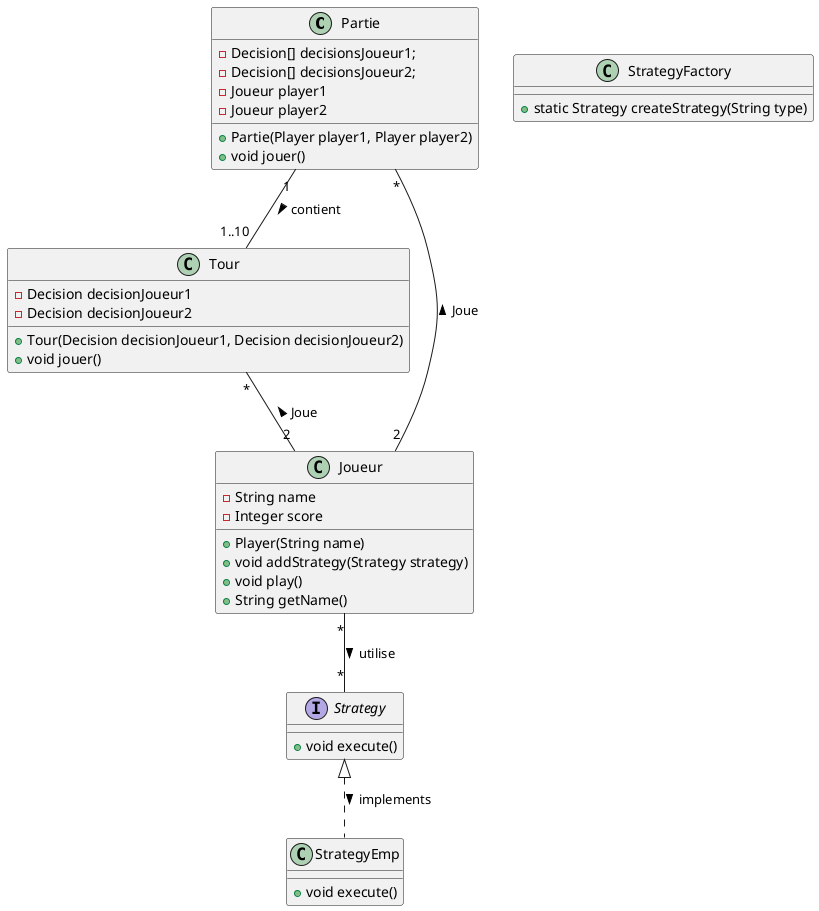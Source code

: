 @startuml

class Partie {
    - Decision[] decisionsJoueur1;
    - Decision[] decisionsJoueur2;
    - Joueur player1
    - Joueur player2
    + Partie(Player player1, Player player2)
    + void jouer()
}


class Tour {
    - Decision decisionJoueur1
    - Decision decisionJoueur2
    + Tour(Decision decisionJoueur1, Decision decisionJoueur2)
    + void jouer()
}

class Joueur {
    - String name
    - Integer score
    + Player(String name)
    + void addStrategy(Strategy strategy)
    + void play()
    + String getName()
}

interface Strategy {
    + void execute()
}

class StrategyEmp {
    + void execute()
}


class StrategyFactory {
    + static Strategy createStrategy(String type)
}

Partie "*" -- "2" Joueur : Joue <
Tour "*" -- "2" Joueur : Joue <
Partie "1" -- "1..10" Tour : contient >
Joueur "*" -- "*" Strategy : utilise >
Strategy <|.. StrategyEmp : implements >

@enduml
